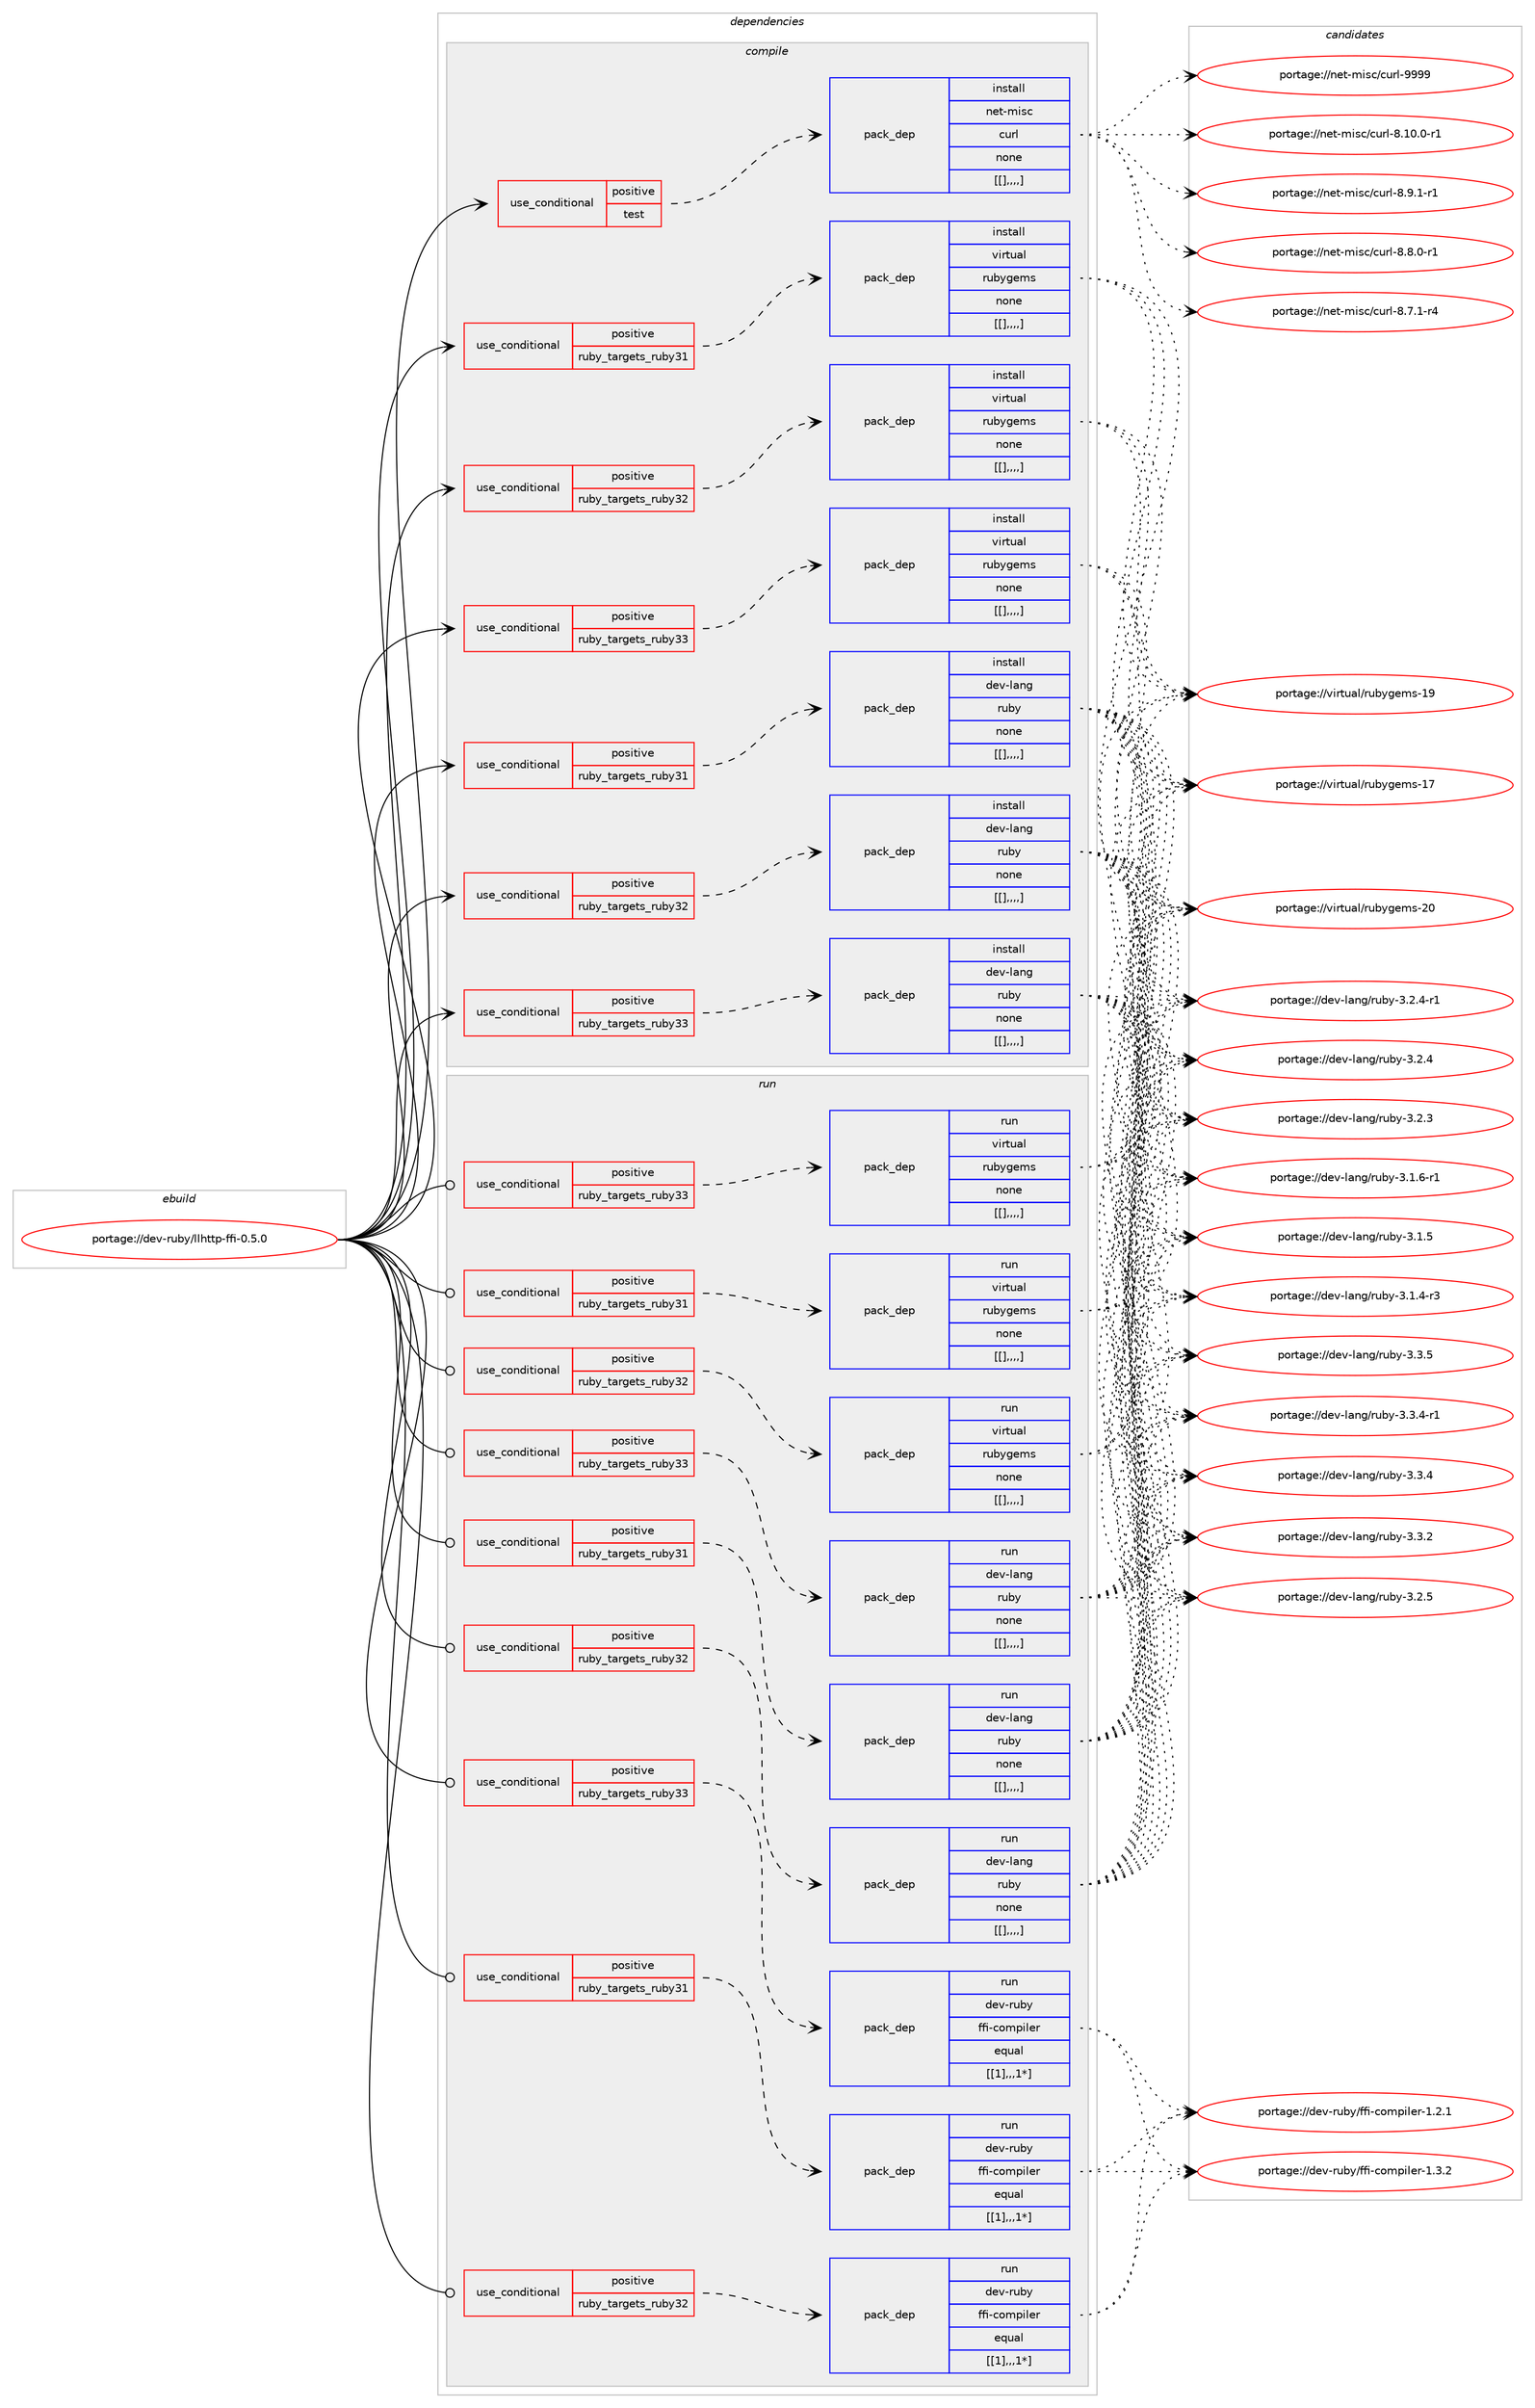 digraph prolog {

# *************
# Graph options
# *************

newrank=true;
concentrate=true;
compound=true;
graph [rankdir=LR,fontname=Helvetica,fontsize=10,ranksep=1.5];#, ranksep=2.5, nodesep=0.2];
edge  [arrowhead=vee];
node  [fontname=Helvetica,fontsize=10];

# **********
# The ebuild
# **********

subgraph cluster_leftcol {
color=gray;
label=<<i>ebuild</i>>;
id [label="portage://dev-ruby/llhttp-ffi-0.5.0", color=red, width=4, href="../dev-ruby/llhttp-ffi-0.5.0.svg"];
}

# ****************
# The dependencies
# ****************

subgraph cluster_midcol {
color=gray;
label=<<i>dependencies</i>>;
subgraph cluster_compile {
fillcolor="#eeeeee";
style=filled;
label=<<i>compile</i>>;
subgraph cond51382 {
dependency191586 [label=<<TABLE BORDER="0" CELLBORDER="1" CELLSPACING="0" CELLPADDING="4"><TR><TD ROWSPAN="3" CELLPADDING="10">use_conditional</TD></TR><TR><TD>positive</TD></TR><TR><TD>ruby_targets_ruby31</TD></TR></TABLE>>, shape=none, color=red];
subgraph pack138873 {
dependency191587 [label=<<TABLE BORDER="0" CELLBORDER="1" CELLSPACING="0" CELLPADDING="4" WIDTH="220"><TR><TD ROWSPAN="6" CELLPADDING="30">pack_dep</TD></TR><TR><TD WIDTH="110">install</TD></TR><TR><TD>dev-lang</TD></TR><TR><TD>ruby</TD></TR><TR><TD>none</TD></TR><TR><TD>[[],,,,]</TD></TR></TABLE>>, shape=none, color=blue];
}
dependency191586:e -> dependency191587:w [weight=20,style="dashed",arrowhead="vee"];
}
id:e -> dependency191586:w [weight=20,style="solid",arrowhead="vee"];
subgraph cond51383 {
dependency191588 [label=<<TABLE BORDER="0" CELLBORDER="1" CELLSPACING="0" CELLPADDING="4"><TR><TD ROWSPAN="3" CELLPADDING="10">use_conditional</TD></TR><TR><TD>positive</TD></TR><TR><TD>ruby_targets_ruby31</TD></TR></TABLE>>, shape=none, color=red];
subgraph pack138874 {
dependency191589 [label=<<TABLE BORDER="0" CELLBORDER="1" CELLSPACING="0" CELLPADDING="4" WIDTH="220"><TR><TD ROWSPAN="6" CELLPADDING="30">pack_dep</TD></TR><TR><TD WIDTH="110">install</TD></TR><TR><TD>virtual</TD></TR><TR><TD>rubygems</TD></TR><TR><TD>none</TD></TR><TR><TD>[[],,,,]</TD></TR></TABLE>>, shape=none, color=blue];
}
dependency191588:e -> dependency191589:w [weight=20,style="dashed",arrowhead="vee"];
}
id:e -> dependency191588:w [weight=20,style="solid",arrowhead="vee"];
subgraph cond51384 {
dependency191590 [label=<<TABLE BORDER="0" CELLBORDER="1" CELLSPACING="0" CELLPADDING="4"><TR><TD ROWSPAN="3" CELLPADDING="10">use_conditional</TD></TR><TR><TD>positive</TD></TR><TR><TD>ruby_targets_ruby32</TD></TR></TABLE>>, shape=none, color=red];
subgraph pack138875 {
dependency191591 [label=<<TABLE BORDER="0" CELLBORDER="1" CELLSPACING="0" CELLPADDING="4" WIDTH="220"><TR><TD ROWSPAN="6" CELLPADDING="30">pack_dep</TD></TR><TR><TD WIDTH="110">install</TD></TR><TR><TD>dev-lang</TD></TR><TR><TD>ruby</TD></TR><TR><TD>none</TD></TR><TR><TD>[[],,,,]</TD></TR></TABLE>>, shape=none, color=blue];
}
dependency191590:e -> dependency191591:w [weight=20,style="dashed",arrowhead="vee"];
}
id:e -> dependency191590:w [weight=20,style="solid",arrowhead="vee"];
subgraph cond51385 {
dependency191592 [label=<<TABLE BORDER="0" CELLBORDER="1" CELLSPACING="0" CELLPADDING="4"><TR><TD ROWSPAN="3" CELLPADDING="10">use_conditional</TD></TR><TR><TD>positive</TD></TR><TR><TD>ruby_targets_ruby32</TD></TR></TABLE>>, shape=none, color=red];
subgraph pack138876 {
dependency191593 [label=<<TABLE BORDER="0" CELLBORDER="1" CELLSPACING="0" CELLPADDING="4" WIDTH="220"><TR><TD ROWSPAN="6" CELLPADDING="30">pack_dep</TD></TR><TR><TD WIDTH="110">install</TD></TR><TR><TD>virtual</TD></TR><TR><TD>rubygems</TD></TR><TR><TD>none</TD></TR><TR><TD>[[],,,,]</TD></TR></TABLE>>, shape=none, color=blue];
}
dependency191592:e -> dependency191593:w [weight=20,style="dashed",arrowhead="vee"];
}
id:e -> dependency191592:w [weight=20,style="solid",arrowhead="vee"];
subgraph cond51386 {
dependency191594 [label=<<TABLE BORDER="0" CELLBORDER="1" CELLSPACING="0" CELLPADDING="4"><TR><TD ROWSPAN="3" CELLPADDING="10">use_conditional</TD></TR><TR><TD>positive</TD></TR><TR><TD>ruby_targets_ruby33</TD></TR></TABLE>>, shape=none, color=red];
subgraph pack138877 {
dependency191595 [label=<<TABLE BORDER="0" CELLBORDER="1" CELLSPACING="0" CELLPADDING="4" WIDTH="220"><TR><TD ROWSPAN="6" CELLPADDING="30">pack_dep</TD></TR><TR><TD WIDTH="110">install</TD></TR><TR><TD>dev-lang</TD></TR><TR><TD>ruby</TD></TR><TR><TD>none</TD></TR><TR><TD>[[],,,,]</TD></TR></TABLE>>, shape=none, color=blue];
}
dependency191594:e -> dependency191595:w [weight=20,style="dashed",arrowhead="vee"];
}
id:e -> dependency191594:w [weight=20,style="solid",arrowhead="vee"];
subgraph cond51387 {
dependency191596 [label=<<TABLE BORDER="0" CELLBORDER="1" CELLSPACING="0" CELLPADDING="4"><TR><TD ROWSPAN="3" CELLPADDING="10">use_conditional</TD></TR><TR><TD>positive</TD></TR><TR><TD>ruby_targets_ruby33</TD></TR></TABLE>>, shape=none, color=red];
subgraph pack138878 {
dependency191597 [label=<<TABLE BORDER="0" CELLBORDER="1" CELLSPACING="0" CELLPADDING="4" WIDTH="220"><TR><TD ROWSPAN="6" CELLPADDING="30">pack_dep</TD></TR><TR><TD WIDTH="110">install</TD></TR><TR><TD>virtual</TD></TR><TR><TD>rubygems</TD></TR><TR><TD>none</TD></TR><TR><TD>[[],,,,]</TD></TR></TABLE>>, shape=none, color=blue];
}
dependency191596:e -> dependency191597:w [weight=20,style="dashed",arrowhead="vee"];
}
id:e -> dependency191596:w [weight=20,style="solid",arrowhead="vee"];
subgraph cond51388 {
dependency191598 [label=<<TABLE BORDER="0" CELLBORDER="1" CELLSPACING="0" CELLPADDING="4"><TR><TD ROWSPAN="3" CELLPADDING="10">use_conditional</TD></TR><TR><TD>positive</TD></TR><TR><TD>test</TD></TR></TABLE>>, shape=none, color=red];
subgraph pack138879 {
dependency191599 [label=<<TABLE BORDER="0" CELLBORDER="1" CELLSPACING="0" CELLPADDING="4" WIDTH="220"><TR><TD ROWSPAN="6" CELLPADDING="30">pack_dep</TD></TR><TR><TD WIDTH="110">install</TD></TR><TR><TD>net-misc</TD></TR><TR><TD>curl</TD></TR><TR><TD>none</TD></TR><TR><TD>[[],,,,]</TD></TR></TABLE>>, shape=none, color=blue];
}
dependency191598:e -> dependency191599:w [weight=20,style="dashed",arrowhead="vee"];
}
id:e -> dependency191598:w [weight=20,style="solid",arrowhead="vee"];
}
subgraph cluster_compileandrun {
fillcolor="#eeeeee";
style=filled;
label=<<i>compile and run</i>>;
}
subgraph cluster_run {
fillcolor="#eeeeee";
style=filled;
label=<<i>run</i>>;
subgraph cond51389 {
dependency191600 [label=<<TABLE BORDER="0" CELLBORDER="1" CELLSPACING="0" CELLPADDING="4"><TR><TD ROWSPAN="3" CELLPADDING="10">use_conditional</TD></TR><TR><TD>positive</TD></TR><TR><TD>ruby_targets_ruby31</TD></TR></TABLE>>, shape=none, color=red];
subgraph pack138880 {
dependency191601 [label=<<TABLE BORDER="0" CELLBORDER="1" CELLSPACING="0" CELLPADDING="4" WIDTH="220"><TR><TD ROWSPAN="6" CELLPADDING="30">pack_dep</TD></TR><TR><TD WIDTH="110">run</TD></TR><TR><TD>dev-lang</TD></TR><TR><TD>ruby</TD></TR><TR><TD>none</TD></TR><TR><TD>[[],,,,]</TD></TR></TABLE>>, shape=none, color=blue];
}
dependency191600:e -> dependency191601:w [weight=20,style="dashed",arrowhead="vee"];
}
id:e -> dependency191600:w [weight=20,style="solid",arrowhead="odot"];
subgraph cond51390 {
dependency191602 [label=<<TABLE BORDER="0" CELLBORDER="1" CELLSPACING="0" CELLPADDING="4"><TR><TD ROWSPAN="3" CELLPADDING="10">use_conditional</TD></TR><TR><TD>positive</TD></TR><TR><TD>ruby_targets_ruby31</TD></TR></TABLE>>, shape=none, color=red];
subgraph pack138881 {
dependency191603 [label=<<TABLE BORDER="0" CELLBORDER="1" CELLSPACING="0" CELLPADDING="4" WIDTH="220"><TR><TD ROWSPAN="6" CELLPADDING="30">pack_dep</TD></TR><TR><TD WIDTH="110">run</TD></TR><TR><TD>dev-ruby</TD></TR><TR><TD>ffi-compiler</TD></TR><TR><TD>equal</TD></TR><TR><TD>[[1],,,1*]</TD></TR></TABLE>>, shape=none, color=blue];
}
dependency191602:e -> dependency191603:w [weight=20,style="dashed",arrowhead="vee"];
}
id:e -> dependency191602:w [weight=20,style="solid",arrowhead="odot"];
subgraph cond51391 {
dependency191604 [label=<<TABLE BORDER="0" CELLBORDER="1" CELLSPACING="0" CELLPADDING="4"><TR><TD ROWSPAN="3" CELLPADDING="10">use_conditional</TD></TR><TR><TD>positive</TD></TR><TR><TD>ruby_targets_ruby31</TD></TR></TABLE>>, shape=none, color=red];
subgraph pack138882 {
dependency191605 [label=<<TABLE BORDER="0" CELLBORDER="1" CELLSPACING="0" CELLPADDING="4" WIDTH="220"><TR><TD ROWSPAN="6" CELLPADDING="30">pack_dep</TD></TR><TR><TD WIDTH="110">run</TD></TR><TR><TD>virtual</TD></TR><TR><TD>rubygems</TD></TR><TR><TD>none</TD></TR><TR><TD>[[],,,,]</TD></TR></TABLE>>, shape=none, color=blue];
}
dependency191604:e -> dependency191605:w [weight=20,style="dashed",arrowhead="vee"];
}
id:e -> dependency191604:w [weight=20,style="solid",arrowhead="odot"];
subgraph cond51392 {
dependency191606 [label=<<TABLE BORDER="0" CELLBORDER="1" CELLSPACING="0" CELLPADDING="4"><TR><TD ROWSPAN="3" CELLPADDING="10">use_conditional</TD></TR><TR><TD>positive</TD></TR><TR><TD>ruby_targets_ruby32</TD></TR></TABLE>>, shape=none, color=red];
subgraph pack138883 {
dependency191607 [label=<<TABLE BORDER="0" CELLBORDER="1" CELLSPACING="0" CELLPADDING="4" WIDTH="220"><TR><TD ROWSPAN="6" CELLPADDING="30">pack_dep</TD></TR><TR><TD WIDTH="110">run</TD></TR><TR><TD>dev-lang</TD></TR><TR><TD>ruby</TD></TR><TR><TD>none</TD></TR><TR><TD>[[],,,,]</TD></TR></TABLE>>, shape=none, color=blue];
}
dependency191606:e -> dependency191607:w [weight=20,style="dashed",arrowhead="vee"];
}
id:e -> dependency191606:w [weight=20,style="solid",arrowhead="odot"];
subgraph cond51393 {
dependency191608 [label=<<TABLE BORDER="0" CELLBORDER="1" CELLSPACING="0" CELLPADDING="4"><TR><TD ROWSPAN="3" CELLPADDING="10">use_conditional</TD></TR><TR><TD>positive</TD></TR><TR><TD>ruby_targets_ruby32</TD></TR></TABLE>>, shape=none, color=red];
subgraph pack138884 {
dependency191609 [label=<<TABLE BORDER="0" CELLBORDER="1" CELLSPACING="0" CELLPADDING="4" WIDTH="220"><TR><TD ROWSPAN="6" CELLPADDING="30">pack_dep</TD></TR><TR><TD WIDTH="110">run</TD></TR><TR><TD>dev-ruby</TD></TR><TR><TD>ffi-compiler</TD></TR><TR><TD>equal</TD></TR><TR><TD>[[1],,,1*]</TD></TR></TABLE>>, shape=none, color=blue];
}
dependency191608:e -> dependency191609:w [weight=20,style="dashed",arrowhead="vee"];
}
id:e -> dependency191608:w [weight=20,style="solid",arrowhead="odot"];
subgraph cond51394 {
dependency191610 [label=<<TABLE BORDER="0" CELLBORDER="1" CELLSPACING="0" CELLPADDING="4"><TR><TD ROWSPAN="3" CELLPADDING="10">use_conditional</TD></TR><TR><TD>positive</TD></TR><TR><TD>ruby_targets_ruby32</TD></TR></TABLE>>, shape=none, color=red];
subgraph pack138885 {
dependency191611 [label=<<TABLE BORDER="0" CELLBORDER="1" CELLSPACING="0" CELLPADDING="4" WIDTH="220"><TR><TD ROWSPAN="6" CELLPADDING="30">pack_dep</TD></TR><TR><TD WIDTH="110">run</TD></TR><TR><TD>virtual</TD></TR><TR><TD>rubygems</TD></TR><TR><TD>none</TD></TR><TR><TD>[[],,,,]</TD></TR></TABLE>>, shape=none, color=blue];
}
dependency191610:e -> dependency191611:w [weight=20,style="dashed",arrowhead="vee"];
}
id:e -> dependency191610:w [weight=20,style="solid",arrowhead="odot"];
subgraph cond51395 {
dependency191612 [label=<<TABLE BORDER="0" CELLBORDER="1" CELLSPACING="0" CELLPADDING="4"><TR><TD ROWSPAN="3" CELLPADDING="10">use_conditional</TD></TR><TR><TD>positive</TD></TR><TR><TD>ruby_targets_ruby33</TD></TR></TABLE>>, shape=none, color=red];
subgraph pack138886 {
dependency191613 [label=<<TABLE BORDER="0" CELLBORDER="1" CELLSPACING="0" CELLPADDING="4" WIDTH="220"><TR><TD ROWSPAN="6" CELLPADDING="30">pack_dep</TD></TR><TR><TD WIDTH="110">run</TD></TR><TR><TD>dev-lang</TD></TR><TR><TD>ruby</TD></TR><TR><TD>none</TD></TR><TR><TD>[[],,,,]</TD></TR></TABLE>>, shape=none, color=blue];
}
dependency191612:e -> dependency191613:w [weight=20,style="dashed",arrowhead="vee"];
}
id:e -> dependency191612:w [weight=20,style="solid",arrowhead="odot"];
subgraph cond51396 {
dependency191614 [label=<<TABLE BORDER="0" CELLBORDER="1" CELLSPACING="0" CELLPADDING="4"><TR><TD ROWSPAN="3" CELLPADDING="10">use_conditional</TD></TR><TR><TD>positive</TD></TR><TR><TD>ruby_targets_ruby33</TD></TR></TABLE>>, shape=none, color=red];
subgraph pack138887 {
dependency191615 [label=<<TABLE BORDER="0" CELLBORDER="1" CELLSPACING="0" CELLPADDING="4" WIDTH="220"><TR><TD ROWSPAN="6" CELLPADDING="30">pack_dep</TD></TR><TR><TD WIDTH="110">run</TD></TR><TR><TD>dev-ruby</TD></TR><TR><TD>ffi-compiler</TD></TR><TR><TD>equal</TD></TR><TR><TD>[[1],,,1*]</TD></TR></TABLE>>, shape=none, color=blue];
}
dependency191614:e -> dependency191615:w [weight=20,style="dashed",arrowhead="vee"];
}
id:e -> dependency191614:w [weight=20,style="solid",arrowhead="odot"];
subgraph cond51397 {
dependency191616 [label=<<TABLE BORDER="0" CELLBORDER="1" CELLSPACING="0" CELLPADDING="4"><TR><TD ROWSPAN="3" CELLPADDING="10">use_conditional</TD></TR><TR><TD>positive</TD></TR><TR><TD>ruby_targets_ruby33</TD></TR></TABLE>>, shape=none, color=red];
subgraph pack138888 {
dependency191617 [label=<<TABLE BORDER="0" CELLBORDER="1" CELLSPACING="0" CELLPADDING="4" WIDTH="220"><TR><TD ROWSPAN="6" CELLPADDING="30">pack_dep</TD></TR><TR><TD WIDTH="110">run</TD></TR><TR><TD>virtual</TD></TR><TR><TD>rubygems</TD></TR><TR><TD>none</TD></TR><TR><TD>[[],,,,]</TD></TR></TABLE>>, shape=none, color=blue];
}
dependency191616:e -> dependency191617:w [weight=20,style="dashed",arrowhead="vee"];
}
id:e -> dependency191616:w [weight=20,style="solid",arrowhead="odot"];
}
}

# **************
# The candidates
# **************

subgraph cluster_choices {
rank=same;
color=gray;
label=<<i>candidates</i>>;

subgraph choice138873 {
color=black;
nodesep=1;
choice10010111845108971101034711411798121455146514653 [label="portage://dev-lang/ruby-3.3.5", color=red, width=4,href="../dev-lang/ruby-3.3.5.svg"];
choice100101118451089711010347114117981214551465146524511449 [label="portage://dev-lang/ruby-3.3.4-r1", color=red, width=4,href="../dev-lang/ruby-3.3.4-r1.svg"];
choice10010111845108971101034711411798121455146514652 [label="portage://dev-lang/ruby-3.3.4", color=red, width=4,href="../dev-lang/ruby-3.3.4.svg"];
choice10010111845108971101034711411798121455146514650 [label="portage://dev-lang/ruby-3.3.2", color=red, width=4,href="../dev-lang/ruby-3.3.2.svg"];
choice10010111845108971101034711411798121455146504653 [label="portage://dev-lang/ruby-3.2.5", color=red, width=4,href="../dev-lang/ruby-3.2.5.svg"];
choice100101118451089711010347114117981214551465046524511449 [label="portage://dev-lang/ruby-3.2.4-r1", color=red, width=4,href="../dev-lang/ruby-3.2.4-r1.svg"];
choice10010111845108971101034711411798121455146504652 [label="portage://dev-lang/ruby-3.2.4", color=red, width=4,href="../dev-lang/ruby-3.2.4.svg"];
choice10010111845108971101034711411798121455146504651 [label="portage://dev-lang/ruby-3.2.3", color=red, width=4,href="../dev-lang/ruby-3.2.3.svg"];
choice100101118451089711010347114117981214551464946544511449 [label="portage://dev-lang/ruby-3.1.6-r1", color=red, width=4,href="../dev-lang/ruby-3.1.6-r1.svg"];
choice10010111845108971101034711411798121455146494653 [label="portage://dev-lang/ruby-3.1.5", color=red, width=4,href="../dev-lang/ruby-3.1.5.svg"];
choice100101118451089711010347114117981214551464946524511451 [label="portage://dev-lang/ruby-3.1.4-r3", color=red, width=4,href="../dev-lang/ruby-3.1.4-r3.svg"];
dependency191587:e -> choice10010111845108971101034711411798121455146514653:w [style=dotted,weight="100"];
dependency191587:e -> choice100101118451089711010347114117981214551465146524511449:w [style=dotted,weight="100"];
dependency191587:e -> choice10010111845108971101034711411798121455146514652:w [style=dotted,weight="100"];
dependency191587:e -> choice10010111845108971101034711411798121455146514650:w [style=dotted,weight="100"];
dependency191587:e -> choice10010111845108971101034711411798121455146504653:w [style=dotted,weight="100"];
dependency191587:e -> choice100101118451089711010347114117981214551465046524511449:w [style=dotted,weight="100"];
dependency191587:e -> choice10010111845108971101034711411798121455146504652:w [style=dotted,weight="100"];
dependency191587:e -> choice10010111845108971101034711411798121455146504651:w [style=dotted,weight="100"];
dependency191587:e -> choice100101118451089711010347114117981214551464946544511449:w [style=dotted,weight="100"];
dependency191587:e -> choice10010111845108971101034711411798121455146494653:w [style=dotted,weight="100"];
dependency191587:e -> choice100101118451089711010347114117981214551464946524511451:w [style=dotted,weight="100"];
}
subgraph choice138874 {
color=black;
nodesep=1;
choice118105114116117971084711411798121103101109115455048 [label="portage://virtual/rubygems-20", color=red, width=4,href="../virtual/rubygems-20.svg"];
choice118105114116117971084711411798121103101109115454957 [label="portage://virtual/rubygems-19", color=red, width=4,href="../virtual/rubygems-19.svg"];
choice118105114116117971084711411798121103101109115454955 [label="portage://virtual/rubygems-17", color=red, width=4,href="../virtual/rubygems-17.svg"];
dependency191589:e -> choice118105114116117971084711411798121103101109115455048:w [style=dotted,weight="100"];
dependency191589:e -> choice118105114116117971084711411798121103101109115454957:w [style=dotted,weight="100"];
dependency191589:e -> choice118105114116117971084711411798121103101109115454955:w [style=dotted,weight="100"];
}
subgraph choice138875 {
color=black;
nodesep=1;
choice10010111845108971101034711411798121455146514653 [label="portage://dev-lang/ruby-3.3.5", color=red, width=4,href="../dev-lang/ruby-3.3.5.svg"];
choice100101118451089711010347114117981214551465146524511449 [label="portage://dev-lang/ruby-3.3.4-r1", color=red, width=4,href="../dev-lang/ruby-3.3.4-r1.svg"];
choice10010111845108971101034711411798121455146514652 [label="portage://dev-lang/ruby-3.3.4", color=red, width=4,href="../dev-lang/ruby-3.3.4.svg"];
choice10010111845108971101034711411798121455146514650 [label="portage://dev-lang/ruby-3.3.2", color=red, width=4,href="../dev-lang/ruby-3.3.2.svg"];
choice10010111845108971101034711411798121455146504653 [label="portage://dev-lang/ruby-3.2.5", color=red, width=4,href="../dev-lang/ruby-3.2.5.svg"];
choice100101118451089711010347114117981214551465046524511449 [label="portage://dev-lang/ruby-3.2.4-r1", color=red, width=4,href="../dev-lang/ruby-3.2.4-r1.svg"];
choice10010111845108971101034711411798121455146504652 [label="portage://dev-lang/ruby-3.2.4", color=red, width=4,href="../dev-lang/ruby-3.2.4.svg"];
choice10010111845108971101034711411798121455146504651 [label="portage://dev-lang/ruby-3.2.3", color=red, width=4,href="../dev-lang/ruby-3.2.3.svg"];
choice100101118451089711010347114117981214551464946544511449 [label="portage://dev-lang/ruby-3.1.6-r1", color=red, width=4,href="../dev-lang/ruby-3.1.6-r1.svg"];
choice10010111845108971101034711411798121455146494653 [label="portage://dev-lang/ruby-3.1.5", color=red, width=4,href="../dev-lang/ruby-3.1.5.svg"];
choice100101118451089711010347114117981214551464946524511451 [label="portage://dev-lang/ruby-3.1.4-r3", color=red, width=4,href="../dev-lang/ruby-3.1.4-r3.svg"];
dependency191591:e -> choice10010111845108971101034711411798121455146514653:w [style=dotted,weight="100"];
dependency191591:e -> choice100101118451089711010347114117981214551465146524511449:w [style=dotted,weight="100"];
dependency191591:e -> choice10010111845108971101034711411798121455146514652:w [style=dotted,weight="100"];
dependency191591:e -> choice10010111845108971101034711411798121455146514650:w [style=dotted,weight="100"];
dependency191591:e -> choice10010111845108971101034711411798121455146504653:w [style=dotted,weight="100"];
dependency191591:e -> choice100101118451089711010347114117981214551465046524511449:w [style=dotted,weight="100"];
dependency191591:e -> choice10010111845108971101034711411798121455146504652:w [style=dotted,weight="100"];
dependency191591:e -> choice10010111845108971101034711411798121455146504651:w [style=dotted,weight="100"];
dependency191591:e -> choice100101118451089711010347114117981214551464946544511449:w [style=dotted,weight="100"];
dependency191591:e -> choice10010111845108971101034711411798121455146494653:w [style=dotted,weight="100"];
dependency191591:e -> choice100101118451089711010347114117981214551464946524511451:w [style=dotted,weight="100"];
}
subgraph choice138876 {
color=black;
nodesep=1;
choice118105114116117971084711411798121103101109115455048 [label="portage://virtual/rubygems-20", color=red, width=4,href="../virtual/rubygems-20.svg"];
choice118105114116117971084711411798121103101109115454957 [label="portage://virtual/rubygems-19", color=red, width=4,href="../virtual/rubygems-19.svg"];
choice118105114116117971084711411798121103101109115454955 [label="portage://virtual/rubygems-17", color=red, width=4,href="../virtual/rubygems-17.svg"];
dependency191593:e -> choice118105114116117971084711411798121103101109115455048:w [style=dotted,weight="100"];
dependency191593:e -> choice118105114116117971084711411798121103101109115454957:w [style=dotted,weight="100"];
dependency191593:e -> choice118105114116117971084711411798121103101109115454955:w [style=dotted,weight="100"];
}
subgraph choice138877 {
color=black;
nodesep=1;
choice10010111845108971101034711411798121455146514653 [label="portage://dev-lang/ruby-3.3.5", color=red, width=4,href="../dev-lang/ruby-3.3.5.svg"];
choice100101118451089711010347114117981214551465146524511449 [label="portage://dev-lang/ruby-3.3.4-r1", color=red, width=4,href="../dev-lang/ruby-3.3.4-r1.svg"];
choice10010111845108971101034711411798121455146514652 [label="portage://dev-lang/ruby-3.3.4", color=red, width=4,href="../dev-lang/ruby-3.3.4.svg"];
choice10010111845108971101034711411798121455146514650 [label="portage://dev-lang/ruby-3.3.2", color=red, width=4,href="../dev-lang/ruby-3.3.2.svg"];
choice10010111845108971101034711411798121455146504653 [label="portage://dev-lang/ruby-3.2.5", color=red, width=4,href="../dev-lang/ruby-3.2.5.svg"];
choice100101118451089711010347114117981214551465046524511449 [label="portage://dev-lang/ruby-3.2.4-r1", color=red, width=4,href="../dev-lang/ruby-3.2.4-r1.svg"];
choice10010111845108971101034711411798121455146504652 [label="portage://dev-lang/ruby-3.2.4", color=red, width=4,href="../dev-lang/ruby-3.2.4.svg"];
choice10010111845108971101034711411798121455146504651 [label="portage://dev-lang/ruby-3.2.3", color=red, width=4,href="../dev-lang/ruby-3.2.3.svg"];
choice100101118451089711010347114117981214551464946544511449 [label="portage://dev-lang/ruby-3.1.6-r1", color=red, width=4,href="../dev-lang/ruby-3.1.6-r1.svg"];
choice10010111845108971101034711411798121455146494653 [label="portage://dev-lang/ruby-3.1.5", color=red, width=4,href="../dev-lang/ruby-3.1.5.svg"];
choice100101118451089711010347114117981214551464946524511451 [label="portage://dev-lang/ruby-3.1.4-r3", color=red, width=4,href="../dev-lang/ruby-3.1.4-r3.svg"];
dependency191595:e -> choice10010111845108971101034711411798121455146514653:w [style=dotted,weight="100"];
dependency191595:e -> choice100101118451089711010347114117981214551465146524511449:w [style=dotted,weight="100"];
dependency191595:e -> choice10010111845108971101034711411798121455146514652:w [style=dotted,weight="100"];
dependency191595:e -> choice10010111845108971101034711411798121455146514650:w [style=dotted,weight="100"];
dependency191595:e -> choice10010111845108971101034711411798121455146504653:w [style=dotted,weight="100"];
dependency191595:e -> choice100101118451089711010347114117981214551465046524511449:w [style=dotted,weight="100"];
dependency191595:e -> choice10010111845108971101034711411798121455146504652:w [style=dotted,weight="100"];
dependency191595:e -> choice10010111845108971101034711411798121455146504651:w [style=dotted,weight="100"];
dependency191595:e -> choice100101118451089711010347114117981214551464946544511449:w [style=dotted,weight="100"];
dependency191595:e -> choice10010111845108971101034711411798121455146494653:w [style=dotted,weight="100"];
dependency191595:e -> choice100101118451089711010347114117981214551464946524511451:w [style=dotted,weight="100"];
}
subgraph choice138878 {
color=black;
nodesep=1;
choice118105114116117971084711411798121103101109115455048 [label="portage://virtual/rubygems-20", color=red, width=4,href="../virtual/rubygems-20.svg"];
choice118105114116117971084711411798121103101109115454957 [label="portage://virtual/rubygems-19", color=red, width=4,href="../virtual/rubygems-19.svg"];
choice118105114116117971084711411798121103101109115454955 [label="portage://virtual/rubygems-17", color=red, width=4,href="../virtual/rubygems-17.svg"];
dependency191597:e -> choice118105114116117971084711411798121103101109115455048:w [style=dotted,weight="100"];
dependency191597:e -> choice118105114116117971084711411798121103101109115454957:w [style=dotted,weight="100"];
dependency191597:e -> choice118105114116117971084711411798121103101109115454955:w [style=dotted,weight="100"];
}
subgraph choice138879 {
color=black;
nodesep=1;
choice110101116451091051159947991171141084557575757 [label="portage://net-misc/curl-9999", color=red, width=4,href="../net-misc/curl-9999.svg"];
choice11010111645109105115994799117114108455646494846484511449 [label="portage://net-misc/curl-8.10.0-r1", color=red, width=4,href="../net-misc/curl-8.10.0-r1.svg"];
choice110101116451091051159947991171141084556465746494511449 [label="portage://net-misc/curl-8.9.1-r1", color=red, width=4,href="../net-misc/curl-8.9.1-r1.svg"];
choice110101116451091051159947991171141084556465646484511449 [label="portage://net-misc/curl-8.8.0-r1", color=red, width=4,href="../net-misc/curl-8.8.0-r1.svg"];
choice110101116451091051159947991171141084556465546494511452 [label="portage://net-misc/curl-8.7.1-r4", color=red, width=4,href="../net-misc/curl-8.7.1-r4.svg"];
dependency191599:e -> choice110101116451091051159947991171141084557575757:w [style=dotted,weight="100"];
dependency191599:e -> choice11010111645109105115994799117114108455646494846484511449:w [style=dotted,weight="100"];
dependency191599:e -> choice110101116451091051159947991171141084556465746494511449:w [style=dotted,weight="100"];
dependency191599:e -> choice110101116451091051159947991171141084556465646484511449:w [style=dotted,weight="100"];
dependency191599:e -> choice110101116451091051159947991171141084556465546494511452:w [style=dotted,weight="100"];
}
subgraph choice138880 {
color=black;
nodesep=1;
choice10010111845108971101034711411798121455146514653 [label="portage://dev-lang/ruby-3.3.5", color=red, width=4,href="../dev-lang/ruby-3.3.5.svg"];
choice100101118451089711010347114117981214551465146524511449 [label="portage://dev-lang/ruby-3.3.4-r1", color=red, width=4,href="../dev-lang/ruby-3.3.4-r1.svg"];
choice10010111845108971101034711411798121455146514652 [label="portage://dev-lang/ruby-3.3.4", color=red, width=4,href="../dev-lang/ruby-3.3.4.svg"];
choice10010111845108971101034711411798121455146514650 [label="portage://dev-lang/ruby-3.3.2", color=red, width=4,href="../dev-lang/ruby-3.3.2.svg"];
choice10010111845108971101034711411798121455146504653 [label="portage://dev-lang/ruby-3.2.5", color=red, width=4,href="../dev-lang/ruby-3.2.5.svg"];
choice100101118451089711010347114117981214551465046524511449 [label="portage://dev-lang/ruby-3.2.4-r1", color=red, width=4,href="../dev-lang/ruby-3.2.4-r1.svg"];
choice10010111845108971101034711411798121455146504652 [label="portage://dev-lang/ruby-3.2.4", color=red, width=4,href="../dev-lang/ruby-3.2.4.svg"];
choice10010111845108971101034711411798121455146504651 [label="portage://dev-lang/ruby-3.2.3", color=red, width=4,href="../dev-lang/ruby-3.2.3.svg"];
choice100101118451089711010347114117981214551464946544511449 [label="portage://dev-lang/ruby-3.1.6-r1", color=red, width=4,href="../dev-lang/ruby-3.1.6-r1.svg"];
choice10010111845108971101034711411798121455146494653 [label="portage://dev-lang/ruby-3.1.5", color=red, width=4,href="../dev-lang/ruby-3.1.5.svg"];
choice100101118451089711010347114117981214551464946524511451 [label="portage://dev-lang/ruby-3.1.4-r3", color=red, width=4,href="../dev-lang/ruby-3.1.4-r3.svg"];
dependency191601:e -> choice10010111845108971101034711411798121455146514653:w [style=dotted,weight="100"];
dependency191601:e -> choice100101118451089711010347114117981214551465146524511449:w [style=dotted,weight="100"];
dependency191601:e -> choice10010111845108971101034711411798121455146514652:w [style=dotted,weight="100"];
dependency191601:e -> choice10010111845108971101034711411798121455146514650:w [style=dotted,weight="100"];
dependency191601:e -> choice10010111845108971101034711411798121455146504653:w [style=dotted,weight="100"];
dependency191601:e -> choice100101118451089711010347114117981214551465046524511449:w [style=dotted,weight="100"];
dependency191601:e -> choice10010111845108971101034711411798121455146504652:w [style=dotted,weight="100"];
dependency191601:e -> choice10010111845108971101034711411798121455146504651:w [style=dotted,weight="100"];
dependency191601:e -> choice100101118451089711010347114117981214551464946544511449:w [style=dotted,weight="100"];
dependency191601:e -> choice10010111845108971101034711411798121455146494653:w [style=dotted,weight="100"];
dependency191601:e -> choice100101118451089711010347114117981214551464946524511451:w [style=dotted,weight="100"];
}
subgraph choice138881 {
color=black;
nodesep=1;
choice1001011184511411798121471021021054599111109112105108101114454946514650 [label="portage://dev-ruby/ffi-compiler-1.3.2", color=red, width=4,href="../dev-ruby/ffi-compiler-1.3.2.svg"];
choice1001011184511411798121471021021054599111109112105108101114454946504649 [label="portage://dev-ruby/ffi-compiler-1.2.1", color=red, width=4,href="../dev-ruby/ffi-compiler-1.2.1.svg"];
dependency191603:e -> choice1001011184511411798121471021021054599111109112105108101114454946514650:w [style=dotted,weight="100"];
dependency191603:e -> choice1001011184511411798121471021021054599111109112105108101114454946504649:w [style=dotted,weight="100"];
}
subgraph choice138882 {
color=black;
nodesep=1;
choice118105114116117971084711411798121103101109115455048 [label="portage://virtual/rubygems-20", color=red, width=4,href="../virtual/rubygems-20.svg"];
choice118105114116117971084711411798121103101109115454957 [label="portage://virtual/rubygems-19", color=red, width=4,href="../virtual/rubygems-19.svg"];
choice118105114116117971084711411798121103101109115454955 [label="portage://virtual/rubygems-17", color=red, width=4,href="../virtual/rubygems-17.svg"];
dependency191605:e -> choice118105114116117971084711411798121103101109115455048:w [style=dotted,weight="100"];
dependency191605:e -> choice118105114116117971084711411798121103101109115454957:w [style=dotted,weight="100"];
dependency191605:e -> choice118105114116117971084711411798121103101109115454955:w [style=dotted,weight="100"];
}
subgraph choice138883 {
color=black;
nodesep=1;
choice10010111845108971101034711411798121455146514653 [label="portage://dev-lang/ruby-3.3.5", color=red, width=4,href="../dev-lang/ruby-3.3.5.svg"];
choice100101118451089711010347114117981214551465146524511449 [label="portage://dev-lang/ruby-3.3.4-r1", color=red, width=4,href="../dev-lang/ruby-3.3.4-r1.svg"];
choice10010111845108971101034711411798121455146514652 [label="portage://dev-lang/ruby-3.3.4", color=red, width=4,href="../dev-lang/ruby-3.3.4.svg"];
choice10010111845108971101034711411798121455146514650 [label="portage://dev-lang/ruby-3.3.2", color=red, width=4,href="../dev-lang/ruby-3.3.2.svg"];
choice10010111845108971101034711411798121455146504653 [label="portage://dev-lang/ruby-3.2.5", color=red, width=4,href="../dev-lang/ruby-3.2.5.svg"];
choice100101118451089711010347114117981214551465046524511449 [label="portage://dev-lang/ruby-3.2.4-r1", color=red, width=4,href="../dev-lang/ruby-3.2.4-r1.svg"];
choice10010111845108971101034711411798121455146504652 [label="portage://dev-lang/ruby-3.2.4", color=red, width=4,href="../dev-lang/ruby-3.2.4.svg"];
choice10010111845108971101034711411798121455146504651 [label="portage://dev-lang/ruby-3.2.3", color=red, width=4,href="../dev-lang/ruby-3.2.3.svg"];
choice100101118451089711010347114117981214551464946544511449 [label="portage://dev-lang/ruby-3.1.6-r1", color=red, width=4,href="../dev-lang/ruby-3.1.6-r1.svg"];
choice10010111845108971101034711411798121455146494653 [label="portage://dev-lang/ruby-3.1.5", color=red, width=4,href="../dev-lang/ruby-3.1.5.svg"];
choice100101118451089711010347114117981214551464946524511451 [label="portage://dev-lang/ruby-3.1.4-r3", color=red, width=4,href="../dev-lang/ruby-3.1.4-r3.svg"];
dependency191607:e -> choice10010111845108971101034711411798121455146514653:w [style=dotted,weight="100"];
dependency191607:e -> choice100101118451089711010347114117981214551465146524511449:w [style=dotted,weight="100"];
dependency191607:e -> choice10010111845108971101034711411798121455146514652:w [style=dotted,weight="100"];
dependency191607:e -> choice10010111845108971101034711411798121455146514650:w [style=dotted,weight="100"];
dependency191607:e -> choice10010111845108971101034711411798121455146504653:w [style=dotted,weight="100"];
dependency191607:e -> choice100101118451089711010347114117981214551465046524511449:w [style=dotted,weight="100"];
dependency191607:e -> choice10010111845108971101034711411798121455146504652:w [style=dotted,weight="100"];
dependency191607:e -> choice10010111845108971101034711411798121455146504651:w [style=dotted,weight="100"];
dependency191607:e -> choice100101118451089711010347114117981214551464946544511449:w [style=dotted,weight="100"];
dependency191607:e -> choice10010111845108971101034711411798121455146494653:w [style=dotted,weight="100"];
dependency191607:e -> choice100101118451089711010347114117981214551464946524511451:w [style=dotted,weight="100"];
}
subgraph choice138884 {
color=black;
nodesep=1;
choice1001011184511411798121471021021054599111109112105108101114454946514650 [label="portage://dev-ruby/ffi-compiler-1.3.2", color=red, width=4,href="../dev-ruby/ffi-compiler-1.3.2.svg"];
choice1001011184511411798121471021021054599111109112105108101114454946504649 [label="portage://dev-ruby/ffi-compiler-1.2.1", color=red, width=4,href="../dev-ruby/ffi-compiler-1.2.1.svg"];
dependency191609:e -> choice1001011184511411798121471021021054599111109112105108101114454946514650:w [style=dotted,weight="100"];
dependency191609:e -> choice1001011184511411798121471021021054599111109112105108101114454946504649:w [style=dotted,weight="100"];
}
subgraph choice138885 {
color=black;
nodesep=1;
choice118105114116117971084711411798121103101109115455048 [label="portage://virtual/rubygems-20", color=red, width=4,href="../virtual/rubygems-20.svg"];
choice118105114116117971084711411798121103101109115454957 [label="portage://virtual/rubygems-19", color=red, width=4,href="../virtual/rubygems-19.svg"];
choice118105114116117971084711411798121103101109115454955 [label="portage://virtual/rubygems-17", color=red, width=4,href="../virtual/rubygems-17.svg"];
dependency191611:e -> choice118105114116117971084711411798121103101109115455048:w [style=dotted,weight="100"];
dependency191611:e -> choice118105114116117971084711411798121103101109115454957:w [style=dotted,weight="100"];
dependency191611:e -> choice118105114116117971084711411798121103101109115454955:w [style=dotted,weight="100"];
}
subgraph choice138886 {
color=black;
nodesep=1;
choice10010111845108971101034711411798121455146514653 [label="portage://dev-lang/ruby-3.3.5", color=red, width=4,href="../dev-lang/ruby-3.3.5.svg"];
choice100101118451089711010347114117981214551465146524511449 [label="portage://dev-lang/ruby-3.3.4-r1", color=red, width=4,href="../dev-lang/ruby-3.3.4-r1.svg"];
choice10010111845108971101034711411798121455146514652 [label="portage://dev-lang/ruby-3.3.4", color=red, width=4,href="../dev-lang/ruby-3.3.4.svg"];
choice10010111845108971101034711411798121455146514650 [label="portage://dev-lang/ruby-3.3.2", color=red, width=4,href="../dev-lang/ruby-3.3.2.svg"];
choice10010111845108971101034711411798121455146504653 [label="portage://dev-lang/ruby-3.2.5", color=red, width=4,href="../dev-lang/ruby-3.2.5.svg"];
choice100101118451089711010347114117981214551465046524511449 [label="portage://dev-lang/ruby-3.2.4-r1", color=red, width=4,href="../dev-lang/ruby-3.2.4-r1.svg"];
choice10010111845108971101034711411798121455146504652 [label="portage://dev-lang/ruby-3.2.4", color=red, width=4,href="../dev-lang/ruby-3.2.4.svg"];
choice10010111845108971101034711411798121455146504651 [label="portage://dev-lang/ruby-3.2.3", color=red, width=4,href="../dev-lang/ruby-3.2.3.svg"];
choice100101118451089711010347114117981214551464946544511449 [label="portage://dev-lang/ruby-3.1.6-r1", color=red, width=4,href="../dev-lang/ruby-3.1.6-r1.svg"];
choice10010111845108971101034711411798121455146494653 [label="portage://dev-lang/ruby-3.1.5", color=red, width=4,href="../dev-lang/ruby-3.1.5.svg"];
choice100101118451089711010347114117981214551464946524511451 [label="portage://dev-lang/ruby-3.1.4-r3", color=red, width=4,href="../dev-lang/ruby-3.1.4-r3.svg"];
dependency191613:e -> choice10010111845108971101034711411798121455146514653:w [style=dotted,weight="100"];
dependency191613:e -> choice100101118451089711010347114117981214551465146524511449:w [style=dotted,weight="100"];
dependency191613:e -> choice10010111845108971101034711411798121455146514652:w [style=dotted,weight="100"];
dependency191613:e -> choice10010111845108971101034711411798121455146514650:w [style=dotted,weight="100"];
dependency191613:e -> choice10010111845108971101034711411798121455146504653:w [style=dotted,weight="100"];
dependency191613:e -> choice100101118451089711010347114117981214551465046524511449:w [style=dotted,weight="100"];
dependency191613:e -> choice10010111845108971101034711411798121455146504652:w [style=dotted,weight="100"];
dependency191613:e -> choice10010111845108971101034711411798121455146504651:w [style=dotted,weight="100"];
dependency191613:e -> choice100101118451089711010347114117981214551464946544511449:w [style=dotted,weight="100"];
dependency191613:e -> choice10010111845108971101034711411798121455146494653:w [style=dotted,weight="100"];
dependency191613:e -> choice100101118451089711010347114117981214551464946524511451:w [style=dotted,weight="100"];
}
subgraph choice138887 {
color=black;
nodesep=1;
choice1001011184511411798121471021021054599111109112105108101114454946514650 [label="portage://dev-ruby/ffi-compiler-1.3.2", color=red, width=4,href="../dev-ruby/ffi-compiler-1.3.2.svg"];
choice1001011184511411798121471021021054599111109112105108101114454946504649 [label="portage://dev-ruby/ffi-compiler-1.2.1", color=red, width=4,href="../dev-ruby/ffi-compiler-1.2.1.svg"];
dependency191615:e -> choice1001011184511411798121471021021054599111109112105108101114454946514650:w [style=dotted,weight="100"];
dependency191615:e -> choice1001011184511411798121471021021054599111109112105108101114454946504649:w [style=dotted,weight="100"];
}
subgraph choice138888 {
color=black;
nodesep=1;
choice118105114116117971084711411798121103101109115455048 [label="portage://virtual/rubygems-20", color=red, width=4,href="../virtual/rubygems-20.svg"];
choice118105114116117971084711411798121103101109115454957 [label="portage://virtual/rubygems-19", color=red, width=4,href="../virtual/rubygems-19.svg"];
choice118105114116117971084711411798121103101109115454955 [label="portage://virtual/rubygems-17", color=red, width=4,href="../virtual/rubygems-17.svg"];
dependency191617:e -> choice118105114116117971084711411798121103101109115455048:w [style=dotted,weight="100"];
dependency191617:e -> choice118105114116117971084711411798121103101109115454957:w [style=dotted,weight="100"];
dependency191617:e -> choice118105114116117971084711411798121103101109115454955:w [style=dotted,weight="100"];
}
}

}
